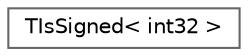 digraph "Graphical Class Hierarchy"
{
 // INTERACTIVE_SVG=YES
 // LATEX_PDF_SIZE
  bgcolor="transparent";
  edge [fontname=Helvetica,fontsize=10,labelfontname=Helvetica,labelfontsize=10];
  node [fontname=Helvetica,fontsize=10,shape=box,height=0.2,width=0.4];
  rankdir="LR";
  Node0 [id="Node000000",label="TIsSigned\< int32 \>",height=0.2,width=0.4,color="grey40", fillcolor="white", style="filled",URL="$d0/d62/structTIsSigned_3_01int32_01_4.html",tooltip=" "];
}
